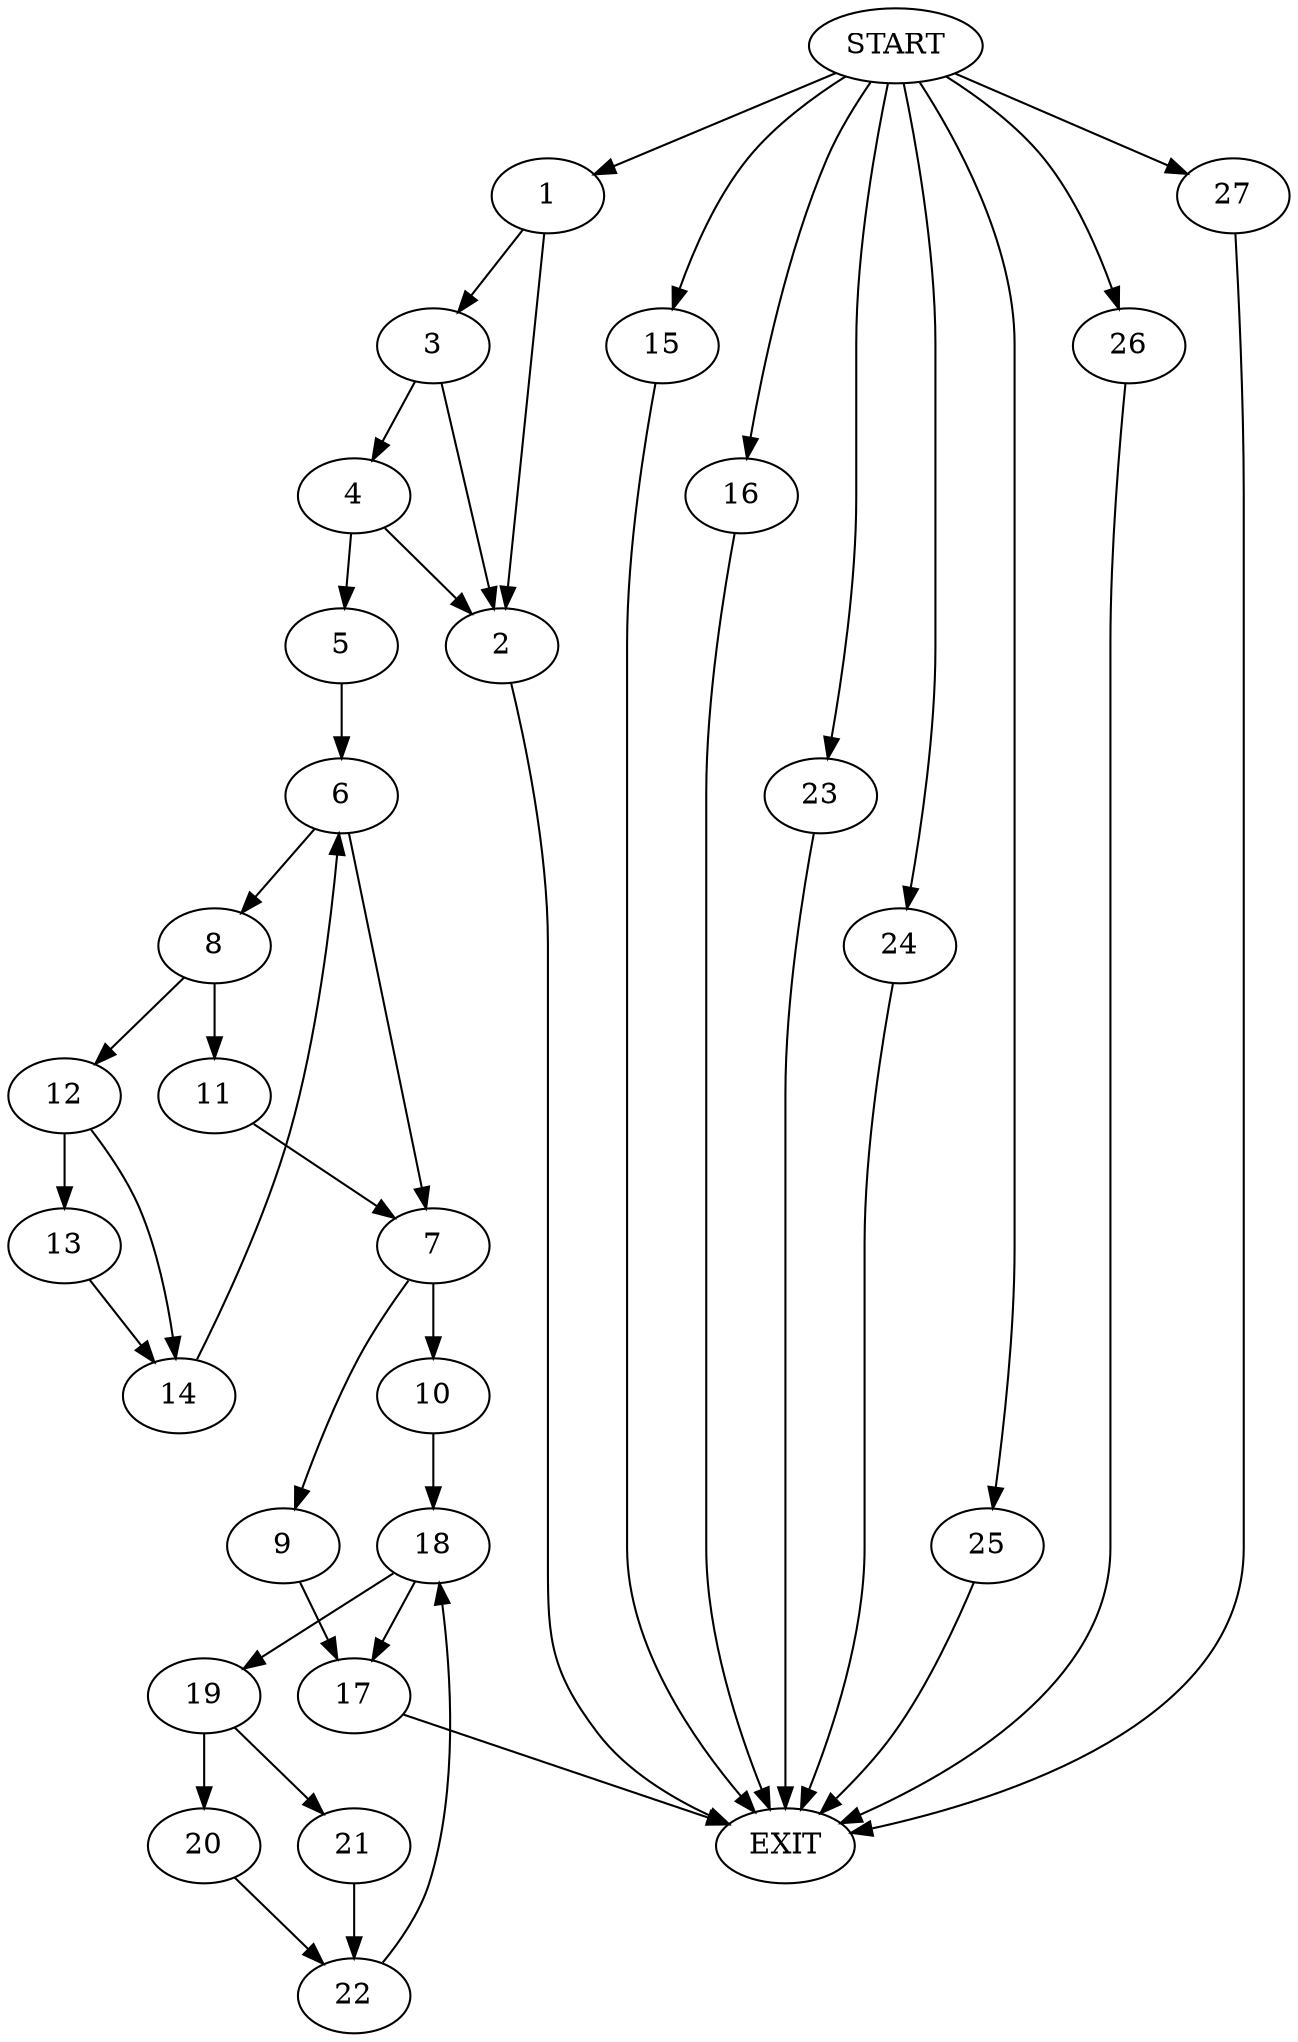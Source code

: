 digraph {
0 [label="START"]
28 [label="EXIT"]
0 -> 1
1 -> 2
1 -> 3
2 -> 28
3 -> 2
3 -> 4
4 -> 2
4 -> 5
5 -> 6
6 -> 7
6 -> 8
7 -> 9
7 -> 10
8 -> 11
8 -> 12
11 -> 7
12 -> 13
12 -> 14
13 -> 14
14 -> 6
0 -> 15
15 -> 28
0 -> 16
16 -> 28
9 -> 17
10 -> 18
17 -> 28
18 -> 17
18 -> 19
19 -> 20
19 -> 21
20 -> 22
21 -> 22
22 -> 18
0 -> 23
23 -> 28
0 -> 24
24 -> 28
0 -> 25
25 -> 28
0 -> 26
26 -> 28
0 -> 27
27 -> 28
}
